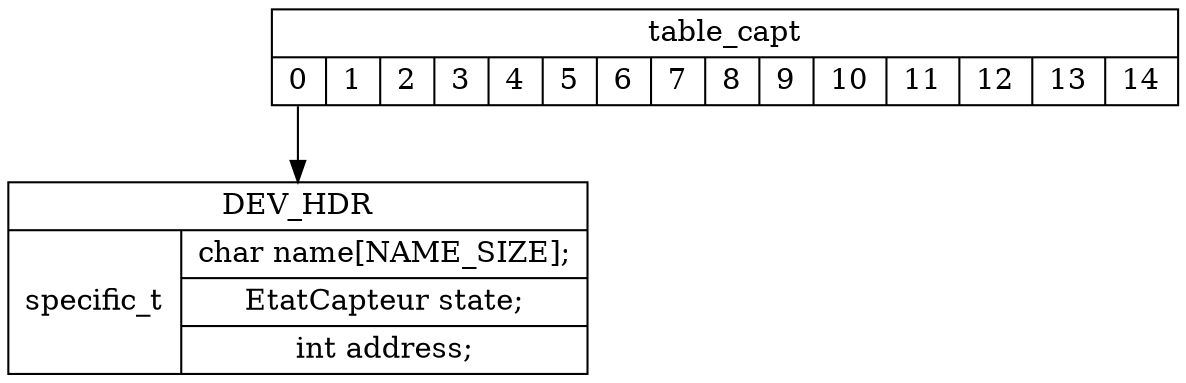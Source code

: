 digraph table_capteur {
		
	graph [
		fontsize = 11.5;
		dpi = 300;
	]
	
	"table_capt" [
		headlabel = "truc"
		label = "{table_capt|{<capt0> 0| 1| 2| 3| 4| 5| 6| 7| 8| 9| 10| 11| 12| 13| 14}}"
		shape = "record"
	]

	"specific_t" [
		label = "{DEV_HDR|{specific_t|{char name[NAME_SIZE];| EtatCapteur state; | int address;}}}"
		shape = "record"
	]

	table_capt:capt0 -> specific_t	

}
